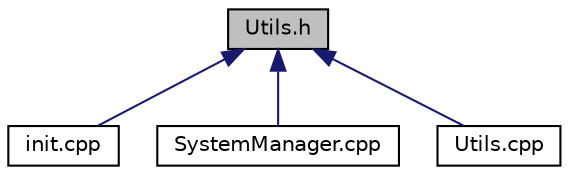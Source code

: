 digraph "Utils.h"
{
  edge [fontname="Helvetica",fontsize="10",labelfontname="Helvetica",labelfontsize="10"];
  node [fontname="Helvetica",fontsize="10",shape=record];
  Node6 [label="Utils.h",height=0.2,width=0.4,color="black", fillcolor="grey75", style="filled", fontcolor="black"];
  Node6 -> Node7 [dir="back",color="midnightblue",fontsize="10",style="solid",fontname="Helvetica"];
  Node7 [label="init.cpp",height=0.2,width=0.4,color="black", fillcolor="white", style="filled",URL="$init_8cpp.html"];
  Node6 -> Node8 [dir="back",color="midnightblue",fontsize="10",style="solid",fontname="Helvetica"];
  Node8 [label="SystemManager.cpp",height=0.2,width=0.4,color="black", fillcolor="white", style="filled",URL="$_system_manager_8cpp.html"];
  Node6 -> Node9 [dir="back",color="midnightblue",fontsize="10",style="solid",fontname="Helvetica"];
  Node9 [label="Utils.cpp",height=0.2,width=0.4,color="black", fillcolor="white", style="filled",URL="$_utils_8cpp.html"];
}
